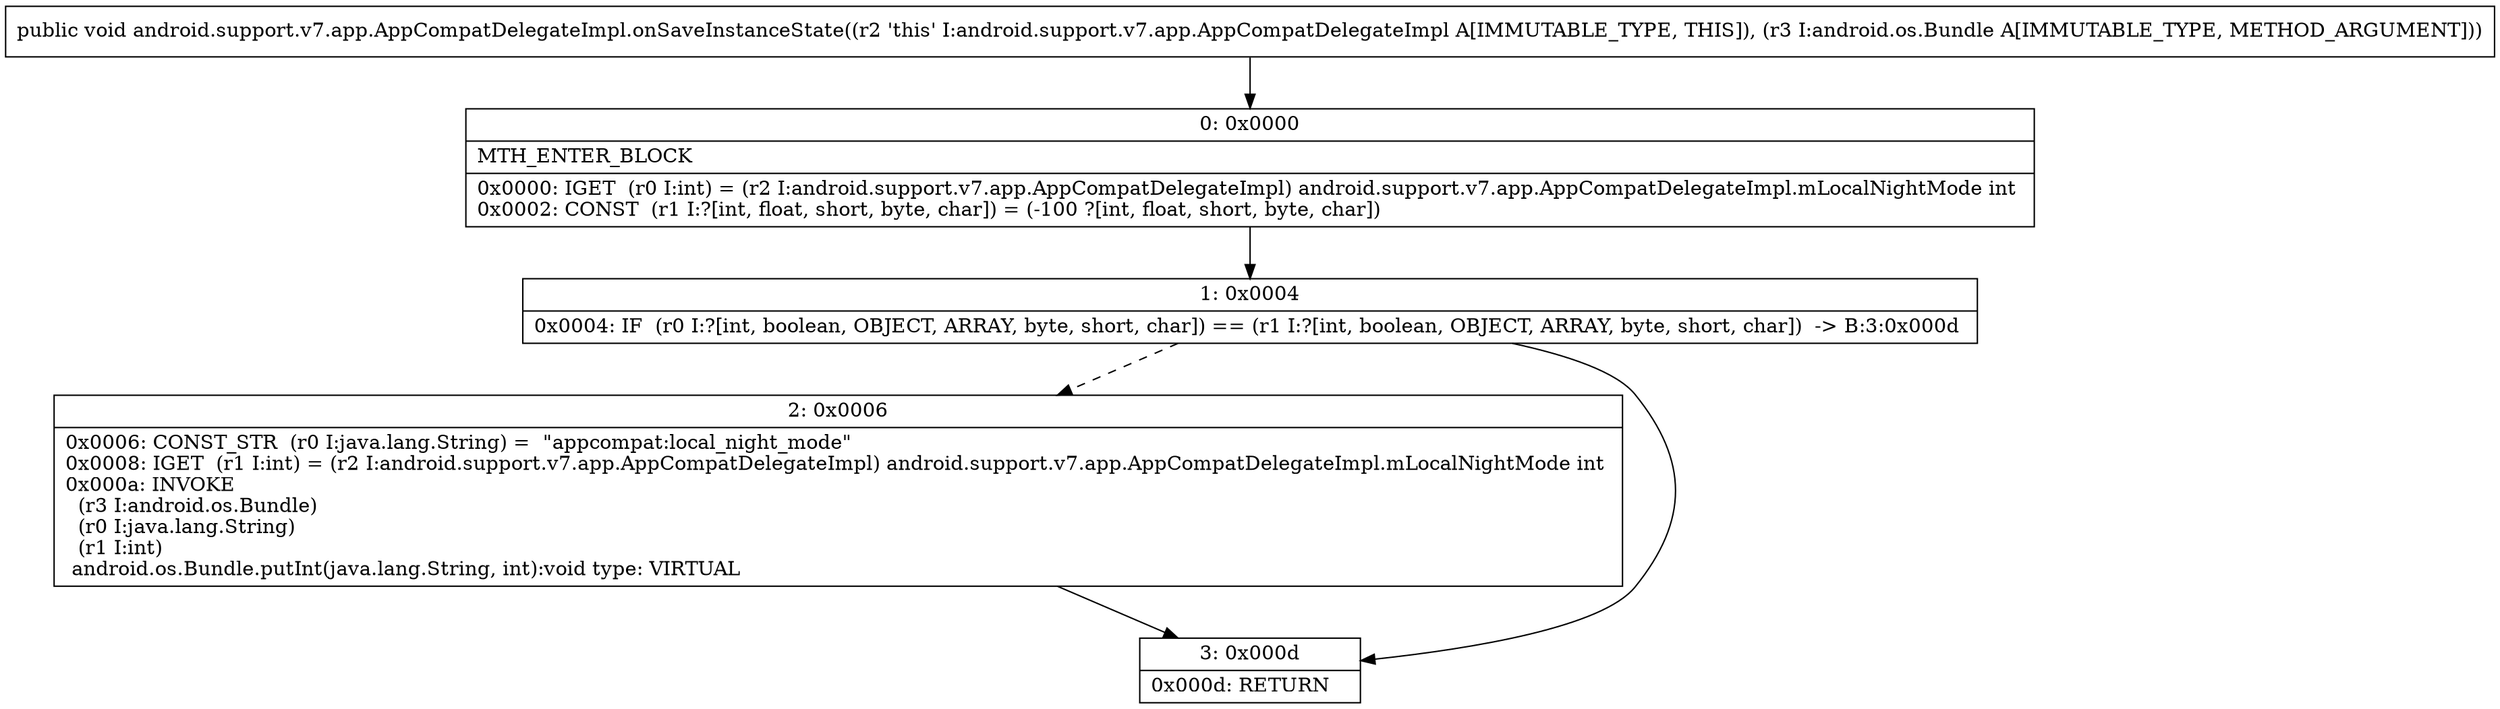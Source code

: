 digraph "CFG forandroid.support.v7.app.AppCompatDelegateImpl.onSaveInstanceState(Landroid\/os\/Bundle;)V" {
Node_0 [shape=record,label="{0\:\ 0x0000|MTH_ENTER_BLOCK\l|0x0000: IGET  (r0 I:int) = (r2 I:android.support.v7.app.AppCompatDelegateImpl) android.support.v7.app.AppCompatDelegateImpl.mLocalNightMode int \l0x0002: CONST  (r1 I:?[int, float, short, byte, char]) = (\-100 ?[int, float, short, byte, char]) \l}"];
Node_1 [shape=record,label="{1\:\ 0x0004|0x0004: IF  (r0 I:?[int, boolean, OBJECT, ARRAY, byte, short, char]) == (r1 I:?[int, boolean, OBJECT, ARRAY, byte, short, char])  \-\> B:3:0x000d \l}"];
Node_2 [shape=record,label="{2\:\ 0x0006|0x0006: CONST_STR  (r0 I:java.lang.String) =  \"appcompat:local_night_mode\" \l0x0008: IGET  (r1 I:int) = (r2 I:android.support.v7.app.AppCompatDelegateImpl) android.support.v7.app.AppCompatDelegateImpl.mLocalNightMode int \l0x000a: INVOKE  \l  (r3 I:android.os.Bundle)\l  (r0 I:java.lang.String)\l  (r1 I:int)\l android.os.Bundle.putInt(java.lang.String, int):void type: VIRTUAL \l}"];
Node_3 [shape=record,label="{3\:\ 0x000d|0x000d: RETURN   \l}"];
MethodNode[shape=record,label="{public void android.support.v7.app.AppCompatDelegateImpl.onSaveInstanceState((r2 'this' I:android.support.v7.app.AppCompatDelegateImpl A[IMMUTABLE_TYPE, THIS]), (r3 I:android.os.Bundle A[IMMUTABLE_TYPE, METHOD_ARGUMENT])) }"];
MethodNode -> Node_0;
Node_0 -> Node_1;
Node_1 -> Node_2[style=dashed];
Node_1 -> Node_3;
Node_2 -> Node_3;
}

